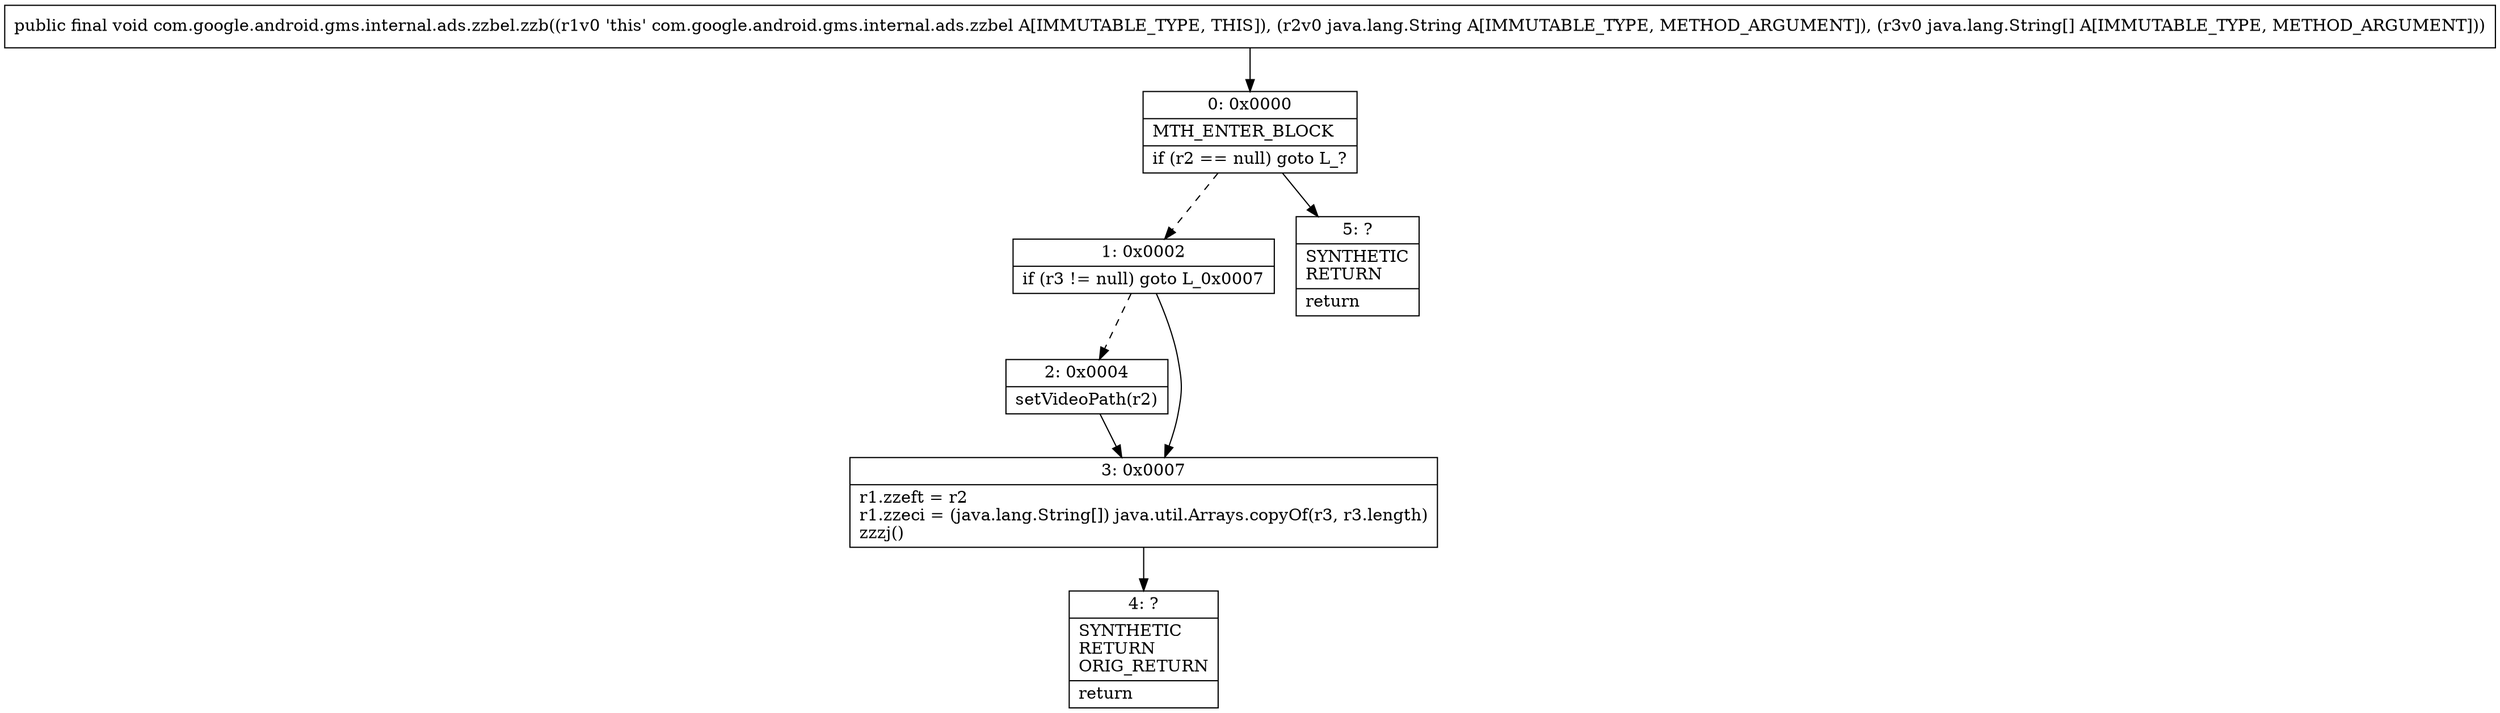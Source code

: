 digraph "CFG forcom.google.android.gms.internal.ads.zzbel.zzb(Ljava\/lang\/String;[Ljava\/lang\/String;)V" {
Node_0 [shape=record,label="{0\:\ 0x0000|MTH_ENTER_BLOCK\l|if (r2 == null) goto L_?\l}"];
Node_1 [shape=record,label="{1\:\ 0x0002|if (r3 != null) goto L_0x0007\l}"];
Node_2 [shape=record,label="{2\:\ 0x0004|setVideoPath(r2)\l}"];
Node_3 [shape=record,label="{3\:\ 0x0007|r1.zzeft = r2\lr1.zzeci = (java.lang.String[]) java.util.Arrays.copyOf(r3, r3.length)\lzzzj()\l}"];
Node_4 [shape=record,label="{4\:\ ?|SYNTHETIC\lRETURN\lORIG_RETURN\l|return\l}"];
Node_5 [shape=record,label="{5\:\ ?|SYNTHETIC\lRETURN\l|return\l}"];
MethodNode[shape=record,label="{public final void com.google.android.gms.internal.ads.zzbel.zzb((r1v0 'this' com.google.android.gms.internal.ads.zzbel A[IMMUTABLE_TYPE, THIS]), (r2v0 java.lang.String A[IMMUTABLE_TYPE, METHOD_ARGUMENT]), (r3v0 java.lang.String[] A[IMMUTABLE_TYPE, METHOD_ARGUMENT])) }"];
MethodNode -> Node_0;
Node_0 -> Node_1[style=dashed];
Node_0 -> Node_5;
Node_1 -> Node_2[style=dashed];
Node_1 -> Node_3;
Node_2 -> Node_3;
Node_3 -> Node_4;
}

